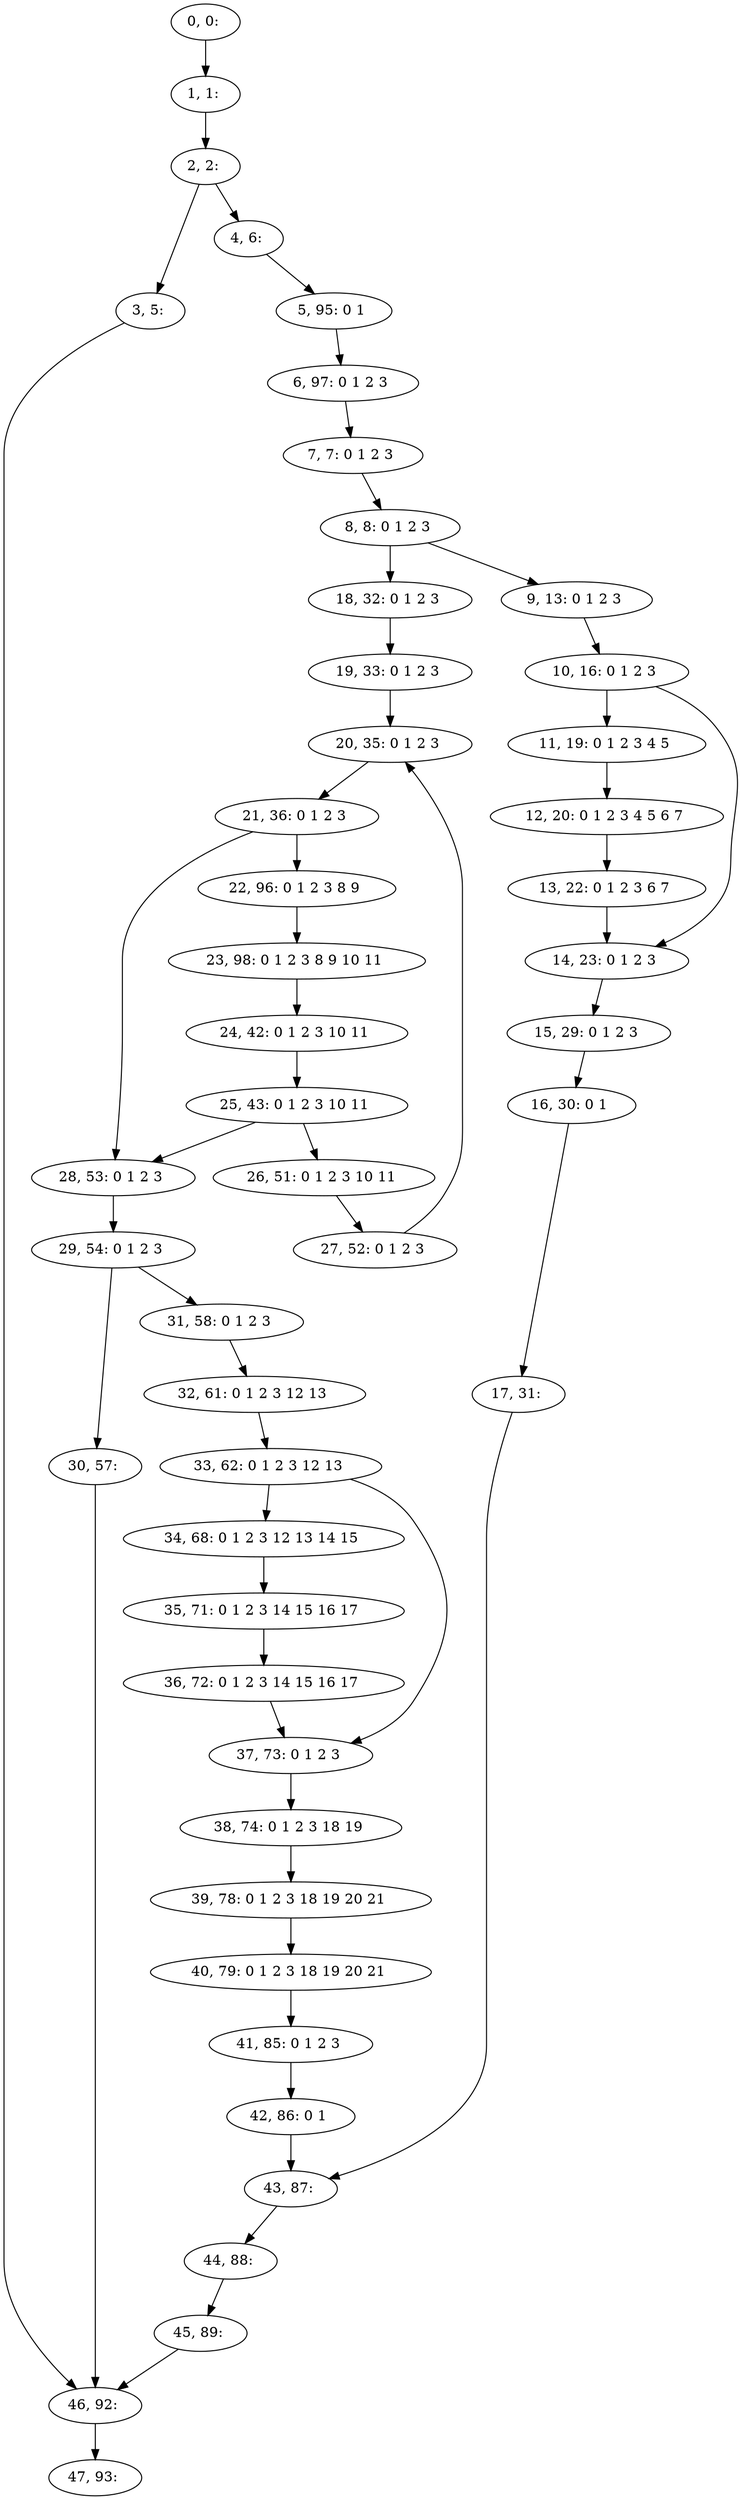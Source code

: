 digraph G {
0[label="0, 0: "];
1[label="1, 1: "];
2[label="2, 2: "];
3[label="3, 5: "];
4[label="4, 6: "];
5[label="5, 95: 0 1 "];
6[label="6, 97: 0 1 2 3 "];
7[label="7, 7: 0 1 2 3 "];
8[label="8, 8: 0 1 2 3 "];
9[label="9, 13: 0 1 2 3 "];
10[label="10, 16: 0 1 2 3 "];
11[label="11, 19: 0 1 2 3 4 5 "];
12[label="12, 20: 0 1 2 3 4 5 6 7 "];
13[label="13, 22: 0 1 2 3 6 7 "];
14[label="14, 23: 0 1 2 3 "];
15[label="15, 29: 0 1 2 3 "];
16[label="16, 30: 0 1 "];
17[label="17, 31: "];
18[label="18, 32: 0 1 2 3 "];
19[label="19, 33: 0 1 2 3 "];
20[label="20, 35: 0 1 2 3 "];
21[label="21, 36: 0 1 2 3 "];
22[label="22, 96: 0 1 2 3 8 9 "];
23[label="23, 98: 0 1 2 3 8 9 10 11 "];
24[label="24, 42: 0 1 2 3 10 11 "];
25[label="25, 43: 0 1 2 3 10 11 "];
26[label="26, 51: 0 1 2 3 10 11 "];
27[label="27, 52: 0 1 2 3 "];
28[label="28, 53: 0 1 2 3 "];
29[label="29, 54: 0 1 2 3 "];
30[label="30, 57: "];
31[label="31, 58: 0 1 2 3 "];
32[label="32, 61: 0 1 2 3 12 13 "];
33[label="33, 62: 0 1 2 3 12 13 "];
34[label="34, 68: 0 1 2 3 12 13 14 15 "];
35[label="35, 71: 0 1 2 3 14 15 16 17 "];
36[label="36, 72: 0 1 2 3 14 15 16 17 "];
37[label="37, 73: 0 1 2 3 "];
38[label="38, 74: 0 1 2 3 18 19 "];
39[label="39, 78: 0 1 2 3 18 19 20 21 "];
40[label="40, 79: 0 1 2 3 18 19 20 21 "];
41[label="41, 85: 0 1 2 3 "];
42[label="42, 86: 0 1 "];
43[label="43, 87: "];
44[label="44, 88: "];
45[label="45, 89: "];
46[label="46, 92: "];
47[label="47, 93: "];
0->1 ;
1->2 ;
2->3 ;
2->4 ;
3->46 ;
4->5 ;
5->6 ;
6->7 ;
7->8 ;
8->9 ;
8->18 ;
9->10 ;
10->11 ;
10->14 ;
11->12 ;
12->13 ;
13->14 ;
14->15 ;
15->16 ;
16->17 ;
17->43 ;
18->19 ;
19->20 ;
20->21 ;
21->22 ;
21->28 ;
22->23 ;
23->24 ;
24->25 ;
25->26 ;
25->28 ;
26->27 ;
27->20 ;
28->29 ;
29->30 ;
29->31 ;
30->46 ;
31->32 ;
32->33 ;
33->34 ;
33->37 ;
34->35 ;
35->36 ;
36->37 ;
37->38 ;
38->39 ;
39->40 ;
40->41 ;
41->42 ;
42->43 ;
43->44 ;
44->45 ;
45->46 ;
46->47 ;
}

